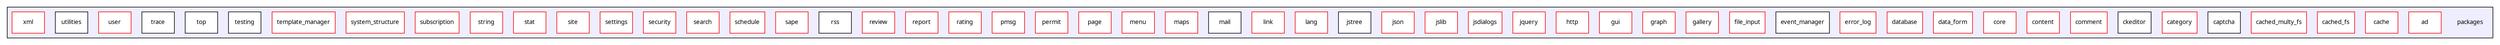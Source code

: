 digraph "packages/" {
  compound=true
  node [ fontsize="10", fontname="FreeSans.ttf"];
  edge [ labelfontsize="10", labelfontname="FreeSans.ttf"];
  subgraph clusterdir_93501a11e921083efbd154e0cdff5f10 {
    graph [ bgcolor="#eeeeff", pencolor="black", label="" URL="dir_93501a11e921083efbd154e0cdff5f10.html"];
    dir_93501a11e921083efbd154e0cdff5f10 [shape=plaintext label="packages"];
    dir_671e261b7d015f0ed26e0522f8924a64 [shape=box label="ad" color="red" fillcolor="white" style="filled" URL="dir_671e261b7d015f0ed26e0522f8924a64.html"];
    dir_4a0a20f81f39d195fcc82a6e88cb41dd [shape=box label="cache" color="red" fillcolor="white" style="filled" URL="dir_4a0a20f81f39d195fcc82a6e88cb41dd.html"];
    dir_06558f554eceb4ca0e0a3d26a35b821f [shape=box label="cached_fs" color="red" fillcolor="white" style="filled" URL="dir_06558f554eceb4ca0e0a3d26a35b821f.html"];
    dir_8f1486feec0363d1031608ba71e5c82b [shape=box label="cached_multy_fs" color="red" fillcolor="white" style="filled" URL="dir_8f1486feec0363d1031608ba71e5c82b.html"];
    dir_9388f504b0b8219217bb3d556d0adc25 [shape=box label="captcha" color="black" fillcolor="white" style="filled" URL="dir_9388f504b0b8219217bb3d556d0adc25.html"];
    dir_6cc60e1fc7fc5e294f1f68cd2201c0f3 [shape=box label="category" color="red" fillcolor="white" style="filled" URL="dir_6cc60e1fc7fc5e294f1f68cd2201c0f3.html"];
    dir_4824b5997e5fa734f626b74589824574 [shape=box label="ckeditor" color="black" fillcolor="white" style="filled" URL="dir_4824b5997e5fa734f626b74589824574.html"];
    dir_7eb4d5bec6c497f1579cfe4993960def [shape=box label="comment" color="red" fillcolor="white" style="filled" URL="dir_7eb4d5bec6c497f1579cfe4993960def.html"];
    dir_ed10aee40e4efd43382e3bb8ebcb854c [shape=box label="content" color="red" fillcolor="white" style="filled" URL="dir_ed10aee40e4efd43382e3bb8ebcb854c.html"];
    dir_2fb74f11a821d31be4330f01f62846df [shape=box label="core" color="red" fillcolor="white" style="filled" URL="dir_2fb74f11a821d31be4330f01f62846df.html"];
    dir_e400177cb9e9b1c8ecf8878d2d35b4e9 [shape=box label="data_form" color="red" fillcolor="white" style="filled" URL="dir_e400177cb9e9b1c8ecf8878d2d35b4e9.html"];
    dir_7a1342b7493b16c2abcd88860e50b74f [shape=box label="database" color="red" fillcolor="white" style="filled" URL="dir_7a1342b7493b16c2abcd88860e50b74f.html"];
    dir_7f8c56000a0a3c43ddc72af0d2a4f7ff [shape=box label="error_log" color="red" fillcolor="white" style="filled" URL="dir_7f8c56000a0a3c43ddc72af0d2a4f7ff.html"];
    dir_38682885bba03ccc75628191e4621267 [shape=box label="event_manager" color="black" fillcolor="white" style="filled" URL="dir_38682885bba03ccc75628191e4621267.html"];
    dir_28364750a72fad1195852335c7d5ff35 [shape=box label="file_input" color="red" fillcolor="white" style="filled" URL="dir_28364750a72fad1195852335c7d5ff35.html"];
    dir_a38893d68cc46673ce4109d5c1e90eaf [shape=box label="gallery" color="red" fillcolor="white" style="filled" URL="dir_a38893d68cc46673ce4109d5c1e90eaf.html"];
    dir_133536783a728810444307eae2631f60 [shape=box label="graph" color="red" fillcolor="white" style="filled" URL="dir_133536783a728810444307eae2631f60.html"];
    dir_6e11b47f71b207b27145207ea75fef9e [shape=box label="gui" color="red" fillcolor="white" style="filled" URL="dir_6e11b47f71b207b27145207ea75fef9e.html"];
    dir_34c8f4fbc1d242dc18dfc7d9b6d5c1fc [shape=box label="http" color="red" fillcolor="white" style="filled" URL="dir_34c8f4fbc1d242dc18dfc7d9b6d5c1fc.html"];
    dir_1261b1d40f805af5b0e420773f3bea7a [shape=box label="jquery" color="red" fillcolor="white" style="filled" URL="dir_1261b1d40f805af5b0e420773f3bea7a.html"];
    dir_762058f1630194e648f5a07137fda1a3 [shape=box label="jsdialogs" color="red" fillcolor="white" style="filled" URL="dir_762058f1630194e648f5a07137fda1a3.html"];
    dir_926aaad51c53394a4fdd3a21be52ba76 [shape=box label="jslib" color="red" fillcolor="white" style="filled" URL="dir_926aaad51c53394a4fdd3a21be52ba76.html"];
    dir_2cbe2fc85816c8b7b6fe9cab37b3ee93 [shape=box label="json" color="red" fillcolor="white" style="filled" URL="dir_2cbe2fc85816c8b7b6fe9cab37b3ee93.html"];
    dir_7c2f000b61436bc098c7753a9e0bfab5 [shape=box label="jstree" color="black" fillcolor="white" style="filled" URL="dir_7c2f000b61436bc098c7753a9e0bfab5.html"];
    dir_d97b72f45ba4bdc4f37d5e17b990dffb [shape=box label="lang" color="red" fillcolor="white" style="filled" URL="dir_d97b72f45ba4bdc4f37d5e17b990dffb.html"];
    dir_8648ad258f24e9cf9243d885b50dd7c5 [shape=box label="link" color="red" fillcolor="white" style="filled" URL="dir_8648ad258f24e9cf9243d885b50dd7c5.html"];
    dir_3ff582d9cee29bb6013b63ebca1d6ee3 [shape=box label="mail" color="black" fillcolor="white" style="filled" URL="dir_3ff582d9cee29bb6013b63ebca1d6ee3.html"];
    dir_a2d89dbda46cb1e5e356b11a246f17ed [shape=box label="maps" color="red" fillcolor="white" style="filled" URL="dir_a2d89dbda46cb1e5e356b11a246f17ed.html"];
    dir_87711905662b8a72ff742dfd2b6f7d00 [shape=box label="menu" color="red" fillcolor="white" style="filled" URL="dir_87711905662b8a72ff742dfd2b6f7d00.html"];
    dir_c078e481c2612ffba5017188b09afd19 [shape=box label="page" color="red" fillcolor="white" style="filled" URL="dir_c078e481c2612ffba5017188b09afd19.html"];
    dir_5f88a6a098a3b1e62a848fb3343d29dd [shape=box label="permit" color="red" fillcolor="white" style="filled" URL="dir_5f88a6a098a3b1e62a848fb3343d29dd.html"];
    dir_e8f58f884a5cae2761c02575783e52ff [shape=box label="pmsg" color="red" fillcolor="white" style="filled" URL="dir_e8f58f884a5cae2761c02575783e52ff.html"];
    dir_5a00e47511c2bd42150d697fbde6059f [shape=box label="rating" color="red" fillcolor="white" style="filled" URL="dir_5a00e47511c2bd42150d697fbde6059f.html"];
    dir_594bb96cb697a58ca14b0d85f8e8998b [shape=box label="report" color="red" fillcolor="white" style="filled" URL="dir_594bb96cb697a58ca14b0d85f8e8998b.html"];
    dir_129b0025e7371487d9fb922aef283d14 [shape=box label="review" color="red" fillcolor="white" style="filled" URL="dir_129b0025e7371487d9fb922aef283d14.html"];
    dir_7d763a0696bcb65aee14c2d638123062 [shape=box label="rss" color="black" fillcolor="white" style="filled" URL="dir_7d763a0696bcb65aee14c2d638123062.html"];
    dir_3a6f8de9b067e017cbba8ea481f91ffe [shape=box label="sape" color="red" fillcolor="white" style="filled" URL="dir_3a6f8de9b067e017cbba8ea481f91ffe.html"];
    dir_66b0c8fa33e3bcd6699f079319f85ff9 [shape=box label="schedule" color="red" fillcolor="white" style="filled" URL="dir_66b0c8fa33e3bcd6699f079319f85ff9.html"];
    dir_71c3ad4b5540d4e4d05011b6505e8632 [shape=box label="search" color="red" fillcolor="white" style="filled" URL="dir_71c3ad4b5540d4e4d05011b6505e8632.html"];
    dir_0d9fd6e510365ff9b4d522113f85b9a3 [shape=box label="security" color="red" fillcolor="white" style="filled" URL="dir_0d9fd6e510365ff9b4d522113f85b9a3.html"];
    dir_f257b18e806fd4baa30b81d3a8f3edbe [shape=box label="settings" color="red" fillcolor="white" style="filled" URL="dir_f257b18e806fd4baa30b81d3a8f3edbe.html"];
    dir_9b6d61107eaa38680c83bd21664ddb88 [shape=box label="site" color="red" fillcolor="white" style="filled" URL="dir_9b6d61107eaa38680c83bd21664ddb88.html"];
    dir_72bd9ac9b57feb042627b7061d32c411 [shape=box label="stat" color="red" fillcolor="white" style="filled" URL="dir_72bd9ac9b57feb042627b7061d32c411.html"];
    dir_9411a48ec60ca4bf1faef7f185d1c129 [shape=box label="string" color="red" fillcolor="white" style="filled" URL="dir_9411a48ec60ca4bf1faef7f185d1c129.html"];
    dir_8c2b4372fd6ef5b459e04177ebc44e88 [shape=box label="subscription" color="red" fillcolor="white" style="filled" URL="dir_8c2b4372fd6ef5b459e04177ebc44e88.html"];
    dir_57f658e2fe4e92c1b9508cb908e0bab5 [shape=box label="system_structure" color="red" fillcolor="white" style="filled" URL="dir_57f658e2fe4e92c1b9508cb908e0bab5.html"];
    dir_2fdead99e173199c795f6f76807a3239 [shape=box label="template_manager" color="red" fillcolor="white" style="filled" URL="dir_2fdead99e173199c795f6f76807a3239.html"];
    dir_82fc4356fc470b0666c95b803b07cf27 [shape=box label="testing" color="black" fillcolor="white" style="filled" URL="dir_82fc4356fc470b0666c95b803b07cf27.html"];
    dir_79a94fba0e04dc836b112ecd7706ae75 [shape=box label="top" color="black" fillcolor="white" style="filled" URL="dir_79a94fba0e04dc836b112ecd7706ae75.html"];
    dir_c0b36d1b98ef6bba502b599387df916d [shape=box label="trace" color="black" fillcolor="white" style="filled" URL="dir_c0b36d1b98ef6bba502b599387df916d.html"];
    dir_0c02ad2f6a1c5cbd18402f39ace85698 [shape=box label="user" color="red" fillcolor="white" style="filled" URL="dir_0c02ad2f6a1c5cbd18402f39ace85698.html"];
    dir_cf367bda936752de8a827246698b1d33 [shape=box label="utilities" color="black" fillcolor="white" style="filled" URL="dir_cf367bda936752de8a827246698b1d33.html"];
    dir_fec0af10e3674bbab3d37db2e0ecc888 [shape=box label="xml" color="red" fillcolor="white" style="filled" URL="dir_fec0af10e3674bbab3d37db2e0ecc888.html"];
  }
}
